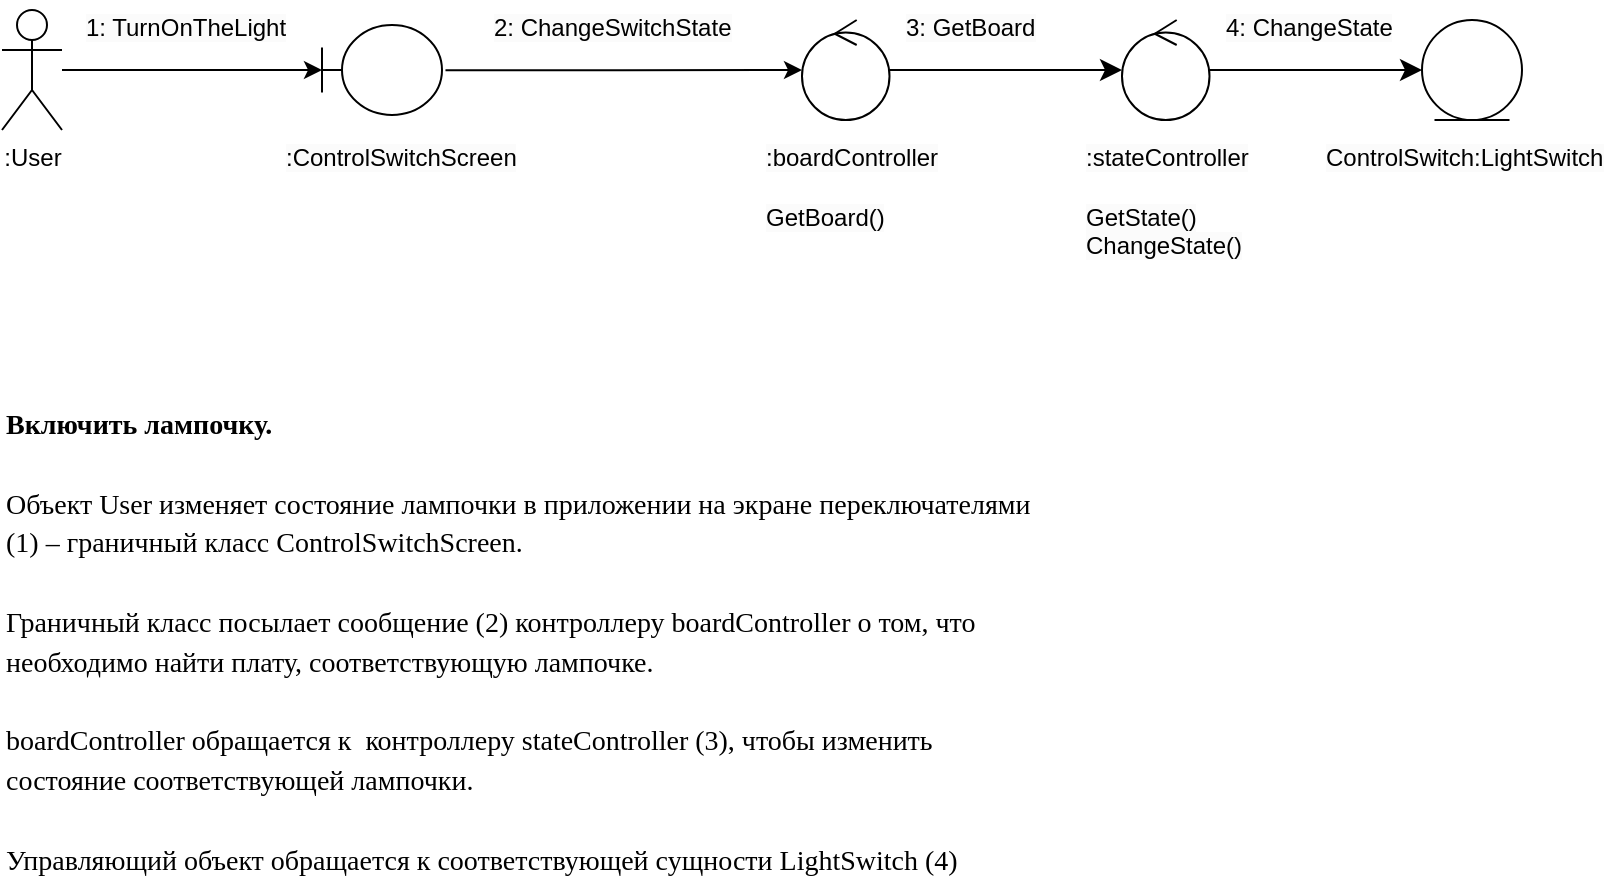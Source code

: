 <mxfile version="22.0.6" type="device">
  <diagram name="Страница — 1" id="B7_EgXtic_XTBQ914R1s">
    <mxGraphModel dx="830" dy="583" grid="1" gridSize="10" guides="1" tooltips="1" connect="1" arrows="1" fold="1" page="1" pageScale="1" pageWidth="827" pageHeight="1169" math="0" shadow="0">
      <root>
        <mxCell id="0" />
        <mxCell id="1" parent="0" />
        <mxCell id="8agiEXOs-_Uzl_Cm2DTF-12" value="" style="edgeStyle=orthogonalEdgeStyle;rounded=0;orthogonalLoop=1;jettySize=auto;html=1;" parent="1" source="8agiEXOs-_Uzl_Cm2DTF-1" target="8agiEXOs-_Uzl_Cm2DTF-4" edge="1">
          <mxGeometry relative="1" as="geometry" />
        </mxCell>
        <mxCell id="8agiEXOs-_Uzl_Cm2DTF-1" value=":User" style="shape=umlActor;verticalLabelPosition=bottom;verticalAlign=top;html=1;outlineConnect=0;" parent="1" vertex="1">
          <mxGeometry x="40" y="60" width="30" height="60" as="geometry" />
        </mxCell>
        <mxCell id="8agiEXOs-_Uzl_Cm2DTF-4" value="" style="shape=umlBoundary;whiteSpace=wrap;html=1;" parent="1" vertex="1">
          <mxGeometry x="200" y="67.5" width="60" height="45" as="geometry" />
        </mxCell>
        <mxCell id="8agiEXOs-_Uzl_Cm2DTF-14" value="" style="ellipse;shape=umlEntity;whiteSpace=wrap;html=1;" parent="1" vertex="1">
          <mxGeometry x="750" y="65" width="50" height="50" as="geometry" />
        </mxCell>
        <mxCell id="8pQAa1wgGIv0_HNlRwhK-2" value="" style="edgeStyle=none;curved=1;rounded=0;orthogonalLoop=1;jettySize=auto;html=1;fontSize=12;startSize=8;endSize=8;" edge="1" parent="1" source="8agiEXOs-_Uzl_Cm2DTF-15" target="8pQAa1wgGIv0_HNlRwhK-1">
          <mxGeometry relative="1" as="geometry" />
        </mxCell>
        <mxCell id="8agiEXOs-_Uzl_Cm2DTF-15" value="" style="ellipse;shape=umlControl;whiteSpace=wrap;html=1;" parent="1" vertex="1">
          <mxGeometry x="440" y="65" width="43.75" height="50" as="geometry" />
        </mxCell>
        <mxCell id="8agiEXOs-_Uzl_Cm2DTF-18" value="&lt;span style=&quot;color: rgb(0, 0, 0); font-family: Helvetica; font-size: 12px; font-style: normal; font-variant-ligatures: normal; font-variant-caps: normal; font-weight: 400; letter-spacing: normal; orphans: 2; text-align: center; text-indent: 0px; text-transform: none; widows: 2; word-spacing: 0px; -webkit-text-stroke-width: 0px; background-color: rgb(251, 251, 251); text-decoration-thickness: initial; text-decoration-style: initial; text-decoration-color: initial; float: none; display: inline !important;&quot;&gt;2: ChangeSwitchState&lt;/span&gt;" style="text;whiteSpace=wrap;html=1;" parent="1" vertex="1">
          <mxGeometry x="284" y="55" width="130" height="30" as="geometry" />
        </mxCell>
        <mxCell id="8agiEXOs-_Uzl_Cm2DTF-19" value="&lt;span style=&quot;color: rgb(0, 0, 0); font-family: Helvetica; font-size: 12px; font-style: normal; font-variant-ligatures: normal; font-variant-caps: normal; font-weight: 400; letter-spacing: normal; orphans: 2; text-align: center; text-indent: 0px; text-transform: none; widows: 2; word-spacing: 0px; -webkit-text-stroke-width: 0px; background-color: rgb(251, 251, 251); text-decoration-thickness: initial; text-decoration-style: initial; text-decoration-color: initial; float: none; display: inline !important;&quot;&gt;1: TurnOnTheLight&lt;/span&gt;" style="text;whiteSpace=wrap;html=1;" parent="1" vertex="1">
          <mxGeometry x="80" y="55" width="120" height="30" as="geometry" />
        </mxCell>
        <mxCell id="8agiEXOs-_Uzl_Cm2DTF-21" value="&lt;span style=&quot;color: rgb(0, 0, 0); font-family: Helvetica; font-size: 12px; font-style: normal; font-variant-ligatures: normal; font-variant-caps: normal; font-weight: 400; letter-spacing: normal; orphans: 2; text-align: center; text-indent: 0px; text-transform: none; widows: 2; word-spacing: 0px; -webkit-text-stroke-width: 0px; background-color: rgb(251, 251, 251); text-decoration-thickness: initial; text-decoration-style: initial; text-decoration-color: initial; float: none; display: inline !important;&quot;&gt;3: GetBoard&lt;/span&gt;" style="text;whiteSpace=wrap;html=1;" parent="1" vertex="1">
          <mxGeometry x="490" y="55" width="130" height="30" as="geometry" />
        </mxCell>
        <mxCell id="8agiEXOs-_Uzl_Cm2DTF-28" value="" style="edgeStyle=orthogonalEdgeStyle;rounded=0;orthogonalLoop=1;jettySize=auto;html=1;exitX=1.029;exitY=0.502;exitDx=0;exitDy=0;exitPerimeter=0;" parent="1" source="8agiEXOs-_Uzl_Cm2DTF-4" target="8agiEXOs-_Uzl_Cm2DTF-15" edge="1">
          <mxGeometry relative="1" as="geometry">
            <mxPoint x="470" y="90" as="sourcePoint" />
          </mxGeometry>
        </mxCell>
        <mxCell id="8agiEXOs-_Uzl_Cm2DTF-33" value="&lt;span style=&quot;color: rgb(0, 0, 0); font-family: Helvetica; font-size: 12px; font-style: normal; font-variant-ligatures: normal; font-variant-caps: normal; font-weight: 400; letter-spacing: normal; orphans: 2; text-align: center; text-indent: 0px; text-transform: none; widows: 2; word-spacing: 0px; -webkit-text-stroke-width: 0px; background-color: rgb(251, 251, 251); text-decoration-thickness: initial; text-decoration-style: initial; text-decoration-color: initial; float: none; display: inline !important;&quot;&gt;GetState()&lt;br&gt;ChangeState()&lt;br&gt;&lt;/span&gt;" style="text;whiteSpace=wrap;html=1;" parent="1" vertex="1">
          <mxGeometry x="580" y="150" width="90" height="30" as="geometry" />
        </mxCell>
        <mxCell id="8agiEXOs-_Uzl_Cm2DTF-34" value="&lt;span style=&quot;color: rgb(0, 0, 0); font-family: Helvetica; font-size: 12px; font-style: normal; font-variant-ligatures: normal; font-variant-caps: normal; font-weight: 400; letter-spacing: normal; orphans: 2; text-align: center; text-indent: 0px; text-transform: none; widows: 2; word-spacing: 0px; -webkit-text-stroke-width: 0px; background-color: rgb(251, 251, 251); text-decoration-thickness: initial; text-decoration-style: initial; text-decoration-color: initial; float: none; display: inline !important;&quot;&gt;:ControlSwitchScreen&lt;/span&gt;" style="text;whiteSpace=wrap;html=1;" parent="1" vertex="1">
          <mxGeometry x="180" y="120" width="150" height="40" as="geometry" />
        </mxCell>
        <mxCell id="8agiEXOs-_Uzl_Cm2DTF-35" value="&lt;span style=&quot;color: rgb(0, 0, 0); font-family: Helvetica; font-size: 12px; font-style: normal; font-variant-ligatures: normal; font-variant-caps: normal; font-weight: 400; letter-spacing: normal; orphans: 2; text-align: center; text-indent: 0px; text-transform: none; widows: 2; word-spacing: 0px; -webkit-text-stroke-width: 0px; background-color: rgb(251, 251, 251); text-decoration-thickness: initial; text-decoration-style: initial; text-decoration-color: initial; float: none; display: inline !important;&quot;&gt;:boardController&lt;/span&gt;" style="text;whiteSpace=wrap;html=1;" parent="1" vertex="1">
          <mxGeometry x="420" y="120" width="120" height="40" as="geometry" />
        </mxCell>
        <mxCell id="8agiEXOs-_Uzl_Cm2DTF-36" value="&lt;span style=&quot;color: rgb(0, 0, 0); font-family: Helvetica; font-size: 12px; font-style: normal; font-variant-ligatures: normal; font-variant-caps: normal; font-weight: 400; letter-spacing: normal; orphans: 2; text-align: center; text-indent: 0px; text-transform: none; widows: 2; word-spacing: 0px; -webkit-text-stroke-width: 0px; background-color: rgb(251, 251, 251); text-decoration-thickness: initial; text-decoration-style: initial; text-decoration-color: initial; float: none; display: inline !important;&quot;&gt;ControlSwitch:LightSwitch&lt;/span&gt;" style="text;whiteSpace=wrap;html=1;" parent="1" vertex="1">
          <mxGeometry x="700" y="120" width="100" height="40" as="geometry" />
        </mxCell>
        <mxCell id="8pQAa1wgGIv0_HNlRwhK-4" value="" style="edgeStyle=none;curved=1;rounded=0;orthogonalLoop=1;jettySize=auto;html=1;fontSize=12;startSize=8;endSize=8;" edge="1" parent="1" source="8pQAa1wgGIv0_HNlRwhK-1" target="8agiEXOs-_Uzl_Cm2DTF-14">
          <mxGeometry relative="1" as="geometry" />
        </mxCell>
        <mxCell id="8pQAa1wgGIv0_HNlRwhK-1" value="" style="ellipse;shape=umlControl;whiteSpace=wrap;html=1;" vertex="1" parent="1">
          <mxGeometry x="600" y="65" width="43.75" height="50" as="geometry" />
        </mxCell>
        <mxCell id="8pQAa1wgGIv0_HNlRwhK-5" value="&lt;span style=&quot;color: rgb(0, 0, 0); font-family: Helvetica; font-size: 12px; font-style: normal; font-variant-ligatures: normal; font-variant-caps: normal; font-weight: 400; letter-spacing: normal; orphans: 2; text-align: center; text-indent: 0px; text-transform: none; widows: 2; word-spacing: 0px; -webkit-text-stroke-width: 0px; background-color: rgb(251, 251, 251); text-decoration-thickness: initial; text-decoration-style: initial; text-decoration-color: initial; float: none; display: inline !important;&quot;&gt;4: ChangeState&lt;/span&gt;" style="text;whiteSpace=wrap;html=1;" vertex="1" parent="1">
          <mxGeometry x="650" y="55" width="130" height="30" as="geometry" />
        </mxCell>
        <mxCell id="8pQAa1wgGIv0_HNlRwhK-6" value="&lt;span style=&quot;color: rgb(0, 0, 0); font-family: Helvetica; font-size: 12px; font-style: normal; font-variant-ligatures: normal; font-variant-caps: normal; font-weight: 400; letter-spacing: normal; orphans: 2; text-align: center; text-indent: 0px; text-transform: none; widows: 2; word-spacing: 0px; -webkit-text-stroke-width: 0px; background-color: rgb(251, 251, 251); text-decoration-thickness: initial; text-decoration-style: initial; text-decoration-color: initial; float: none; display: inline !important;&quot;&gt;:stateController&lt;/span&gt;" style="text;whiteSpace=wrap;html=1;" vertex="1" parent="1">
          <mxGeometry x="580" y="120" width="120" height="40" as="geometry" />
        </mxCell>
        <mxCell id="8pQAa1wgGIv0_HNlRwhK-7" value="&lt;span style=&quot;color: rgb(0, 0, 0); font-family: Helvetica; font-size: 12px; font-style: normal; font-variant-ligatures: normal; font-variant-caps: normal; font-weight: 400; letter-spacing: normal; orphans: 2; text-align: center; text-indent: 0px; text-transform: none; widows: 2; word-spacing: 0px; -webkit-text-stroke-width: 0px; background-color: rgb(251, 251, 251); text-decoration-thickness: initial; text-decoration-style: initial; text-decoration-color: initial; float: none; display: inline !important;&quot;&gt;GetBoard()&lt;br&gt;&lt;/span&gt;" style="text;whiteSpace=wrap;html=1;" vertex="1" parent="1">
          <mxGeometry x="420" y="150" width="90" height="30" as="geometry" />
        </mxCell>
        <mxCell id="8pQAa1wgGIv0_HNlRwhK-8" value="&lt;font style=&quot;font-size: 14px;&quot;&gt;&lt;b&gt;Включить лампочку.&lt;/b&gt;&lt;br&gt;&lt;br&gt;Объект User изменяет состояние лампочки в приложении на экране переключателями (1) – граничный класс ControlSwitchScreen. &lt;br&gt;&lt;br&gt;Граничный класс посылает сообщение (2) контроллеру boardController о том, что необходимо найти плату, соответствующую лампочке.&lt;br&gt;&lt;br&gt;boardController обращается к&amp;nbsp; контроллеру stateController (3), чтобы изменить состояние соответствующей лампочки.&lt;br&gt;&lt;br&gt;Управляющий объект обращается к соответствующей сущности LightSwitch (4)&amp;nbsp;&lt;/font&gt;" style="text;strokeColor=none;fillColor=none;html=1;align=left;verticalAlign=top;whiteSpace=wrap;rounded=0;fontSize=16;fontFamily=Verdana;" vertex="1" parent="1">
          <mxGeometry x="40" y="250" width="520" height="250" as="geometry" />
        </mxCell>
      </root>
    </mxGraphModel>
  </diagram>
</mxfile>
